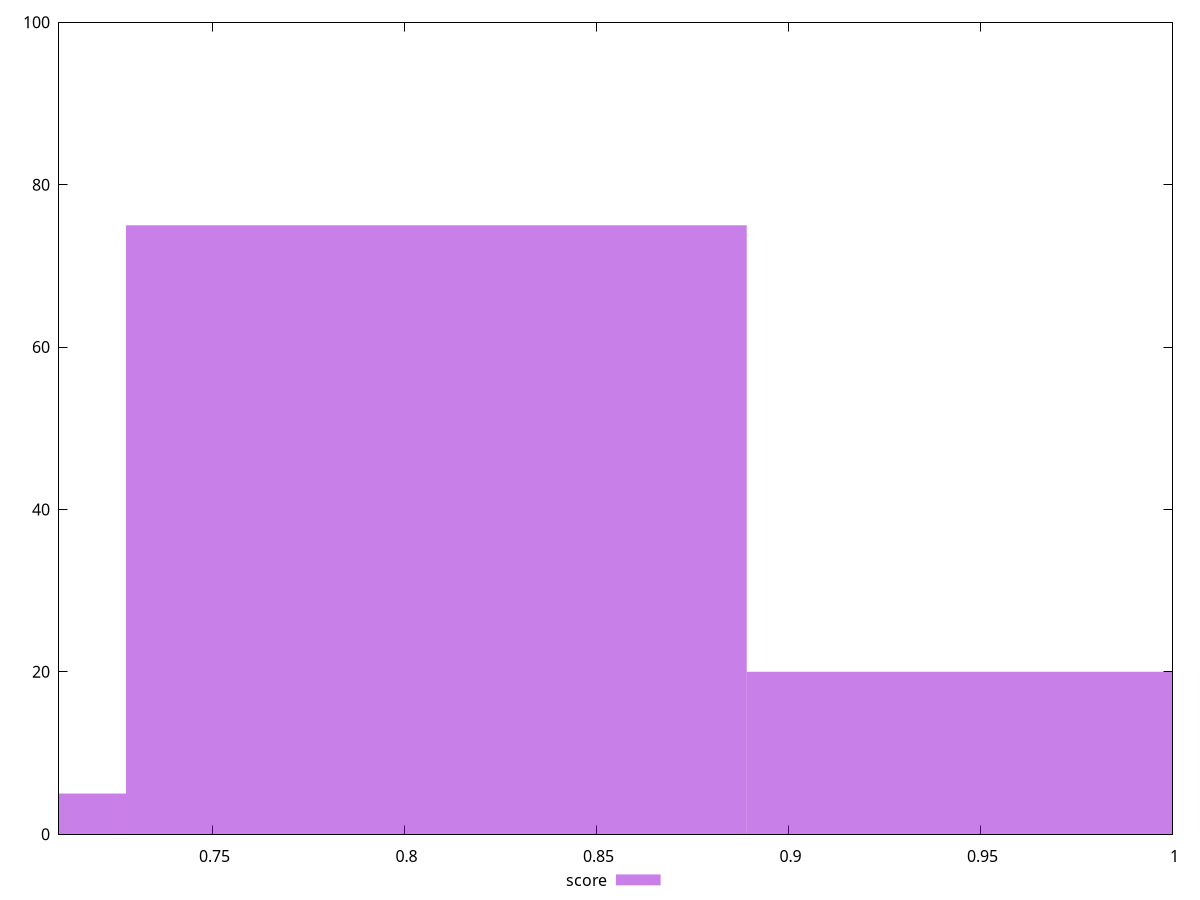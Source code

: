 reset

$score <<EOF
0.8082830723734198 75
0.9699396868481038 20
0.6466264578987359 5
EOF

set key outside below
set boxwidth 0.16165661447468396
set xrange [0.71:1]
set yrange [0:100]
set trange [0:100]
set style fill transparent solid 0.5 noborder
set terminal svg size 640, 490 enhanced background rgb 'white'
set output "report_00013_2021-02-09T12-04-24.940Z/uses-rel-preconnect/samples/pages+cached+noadtech+nomedia+nocss/score/histogram.svg"

plot $score title "score" with boxes

reset
